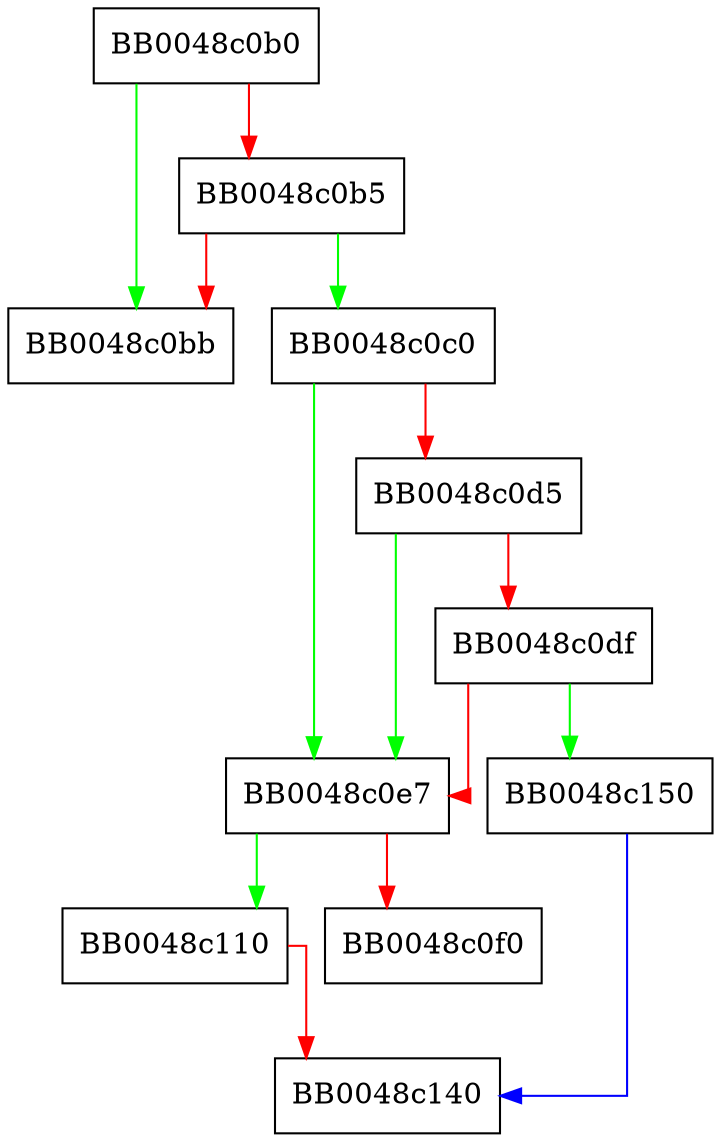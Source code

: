 digraph SSL_renegotiate {
  node [shape="box"];
  graph [splines=ortho];
  BB0048c0b0 -> BB0048c0bb [color="green"];
  BB0048c0b0 -> BB0048c0b5 [color="red"];
  BB0048c0b5 -> BB0048c0c0 [color="green"];
  BB0048c0b5 -> BB0048c0bb [color="red"];
  BB0048c0c0 -> BB0048c0e7 [color="green"];
  BB0048c0c0 -> BB0048c0d5 [color="red"];
  BB0048c0d5 -> BB0048c0e7 [color="green"];
  BB0048c0d5 -> BB0048c0df [color="red"];
  BB0048c0df -> BB0048c150 [color="green"];
  BB0048c0df -> BB0048c0e7 [color="red"];
  BB0048c0e7 -> BB0048c110 [color="green"];
  BB0048c0e7 -> BB0048c0f0 [color="red"];
  BB0048c110 -> BB0048c140 [color="red"];
  BB0048c150 -> BB0048c140 [color="blue"];
}